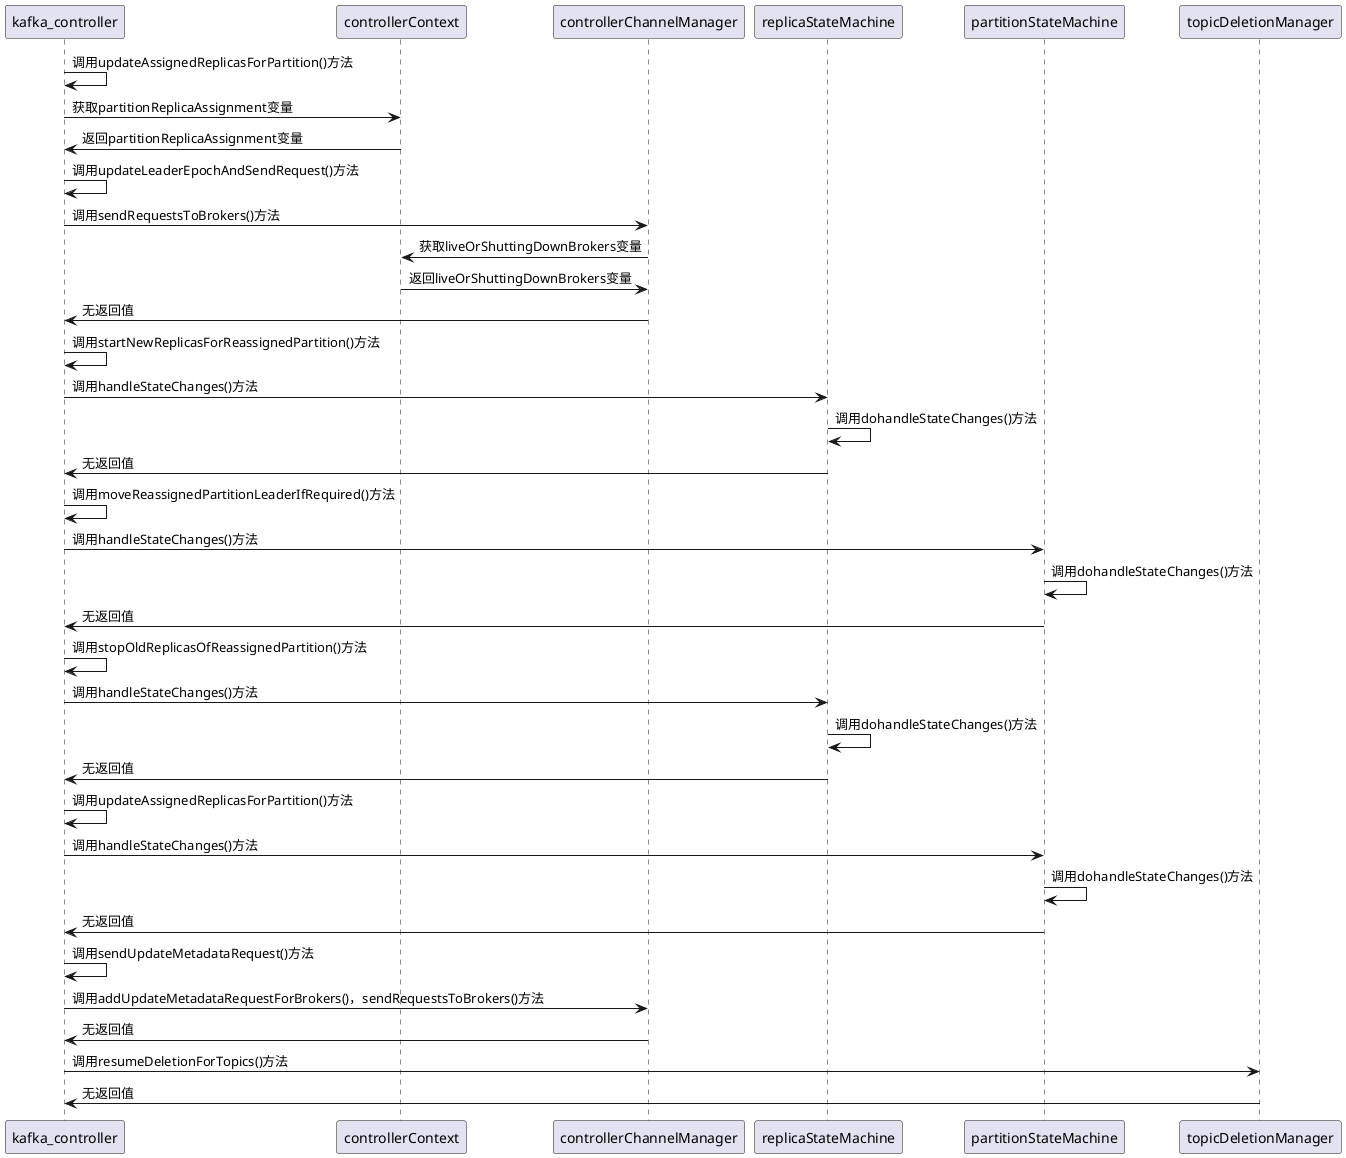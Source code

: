 @startuml

' actor Actor
' autonumber
kafka_controller-> kafka_controller: 调用updateAssignedReplicasForPartition()方法
kafka_controller-> controllerContext:获取partitionReplicaAssignment变量
controllerContext-> kafka_controller:返回partitionReplicaAssignment变量

kafka_controller-> kafka_controller: 调用updateLeaderEpochAndSendRequest()方法
kafka_controller-> controllerChannelManager: 调用sendRequestsToBrokers()方法
controllerChannelManager-> controllerContext:获取liveOrShuttingDownBrokers变量
controllerContext-> controllerChannelManager:返回liveOrShuttingDownBrokers变量
controllerChannelManager-> kafka_controller: 无返回值

kafka_controller-> kafka_controller: 调用startNewReplicasForReassignedPartition()方法
kafka_controller-> replicaStateMachine: 调用handleStateChanges()方法
replicaStateMachine-> replicaStateMachine: 调用dohandleStateChanges()方法
replicaStateMachine-> kafka_controller: 无返回值

kafka_controller-> kafka_controller: 调用moveReassignedPartitionLeaderIfRequired()方法
kafka_controller-> partitionStateMachine: 调用handleStateChanges()方法
partitionStateMachine-> partitionStateMachine: 调用dohandleStateChanges()方法
partitionStateMachine-> kafka_controller: 无返回值

kafka_controller-> kafka_controller: 调用stopOldReplicasOfReassignedPartition()方法
kafka_controller-> replicaStateMachine: 调用handleStateChanges()方法
replicaStateMachine-> replicaStateMachine: 调用dohandleStateChanges()方法
replicaStateMachine-> kafka_controller: 无返回值

kafka_controller-> kafka_controller: 调用updateAssignedReplicasForPartition()方法
kafka_controller-> partitionStateMachine: 调用handleStateChanges()方法
partitionStateMachine-> partitionStateMachine: 调用dohandleStateChanges()方法
partitionStateMachine-> kafka_controller: 无返回值

kafka_controller-> kafka_controller: 调用sendUpdateMetadataRequest()方法
kafka_controller-> controllerChannelManager: 调用addUpdateMetadataRequestForBrokers()，sendRequestsToBrokers()方法
controllerChannelManager-> kafka_controller: 无返回值

kafka_controller-> topicDeletionManager: 调用resumeDeletionForTopics()方法
topicDeletionManager-> kafka_controller: 无返回值

' kafka_controller-> kafka_controller: 调用updateLeaderEpochAndSendRequest()方法
' kafka_controller-> kafka_controller: 调用updateLeaderEpochAndSendRequest()方法
' kafka_controller-> kafka_controller: 调用updateLeaderEpochAndSendRequest()方法
' kafka_controller-> kafka_controller: 调用updateLeaderEpochAndSendRequest()方法
' kafka_controller-> kafka_controller: 调用updateLeaderEpochAndSendRequest()方法
' kafka_controller-> kafka_controller: 调用updateLeaderEpochAndSendRequest()方法
' Server->Device:调用write()方法
' Device-->Server:方法返回，无返回值
' Client->Server:调用close()方法
' Server-->Client:方法返回，无返回值
' Client-->Actor:程序执行完毕

@enduml